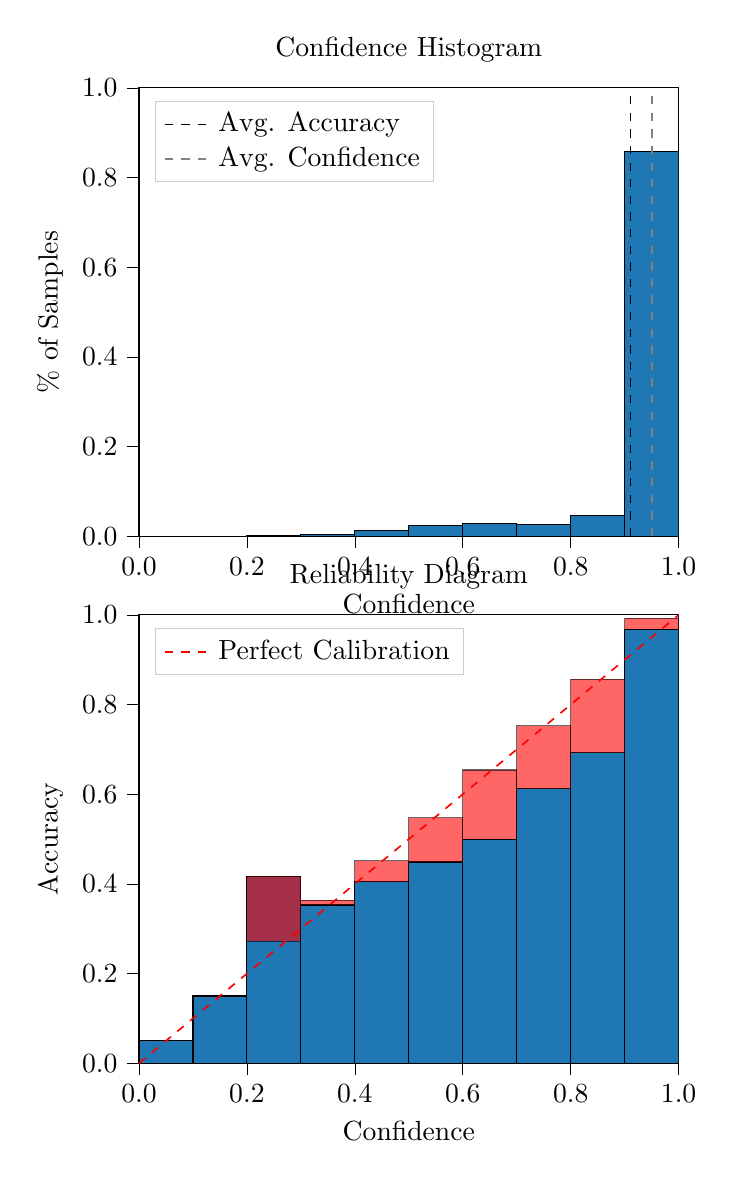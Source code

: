 % This file was created by tikzplotlib v0.9.8.
\begin{tikzpicture}

\definecolor{color0}{rgb}{0.122,0.467,0.706}

\begin{groupplot}[group style={group size=1 by 2}]
\nextgroupplot[
legend cell align={left},
legend style={
  fill opacity=0.8,
  draw opacity=1,
  text opacity=1,
  at={(0.03,0.97)},
  anchor=north west,
  draw=white!80!black
},
tick align=outside,
tick pos=left,
title={Confidence Histogram},
x grid style={white!69.02!black},
xlabel={Confidence},
xmin=0, xmax=1,
xtick style={color=black},
xtick={0,0.2,0.4,0.6,0.8,1},
xticklabels={0.0,0.2,0.4,0.6,0.8,1.0},
y grid style={white!69.02!black},
ylabel={\% of Samples},
ymin=0, ymax=1,
ytick style={color=black},
ytick={0,0.2,0.4,0.6,0.8,1},
yticklabels={0.0,0.2,0.4,0.6,0.8,1.0}
]
\draw[draw=black,fill=color0] (axis cs:-6.939e-18,0) rectangle (axis cs:0.1,0);
\draw[draw=black,fill=color0] (axis cs:0.1,0) rectangle (axis cs:0.2,0);
\draw[draw=black,fill=color0] (axis cs:0.2,0) rectangle (axis cs:0.3,0.001);
\draw[draw=black,fill=color0] (axis cs:0.3,0) rectangle (axis cs:0.4,0.003);
\draw[draw=black,fill=color0] (axis cs:0.4,0) rectangle (axis cs:0.5,0.013);
\draw[draw=black,fill=color0] (axis cs:0.5,0) rectangle (axis cs:0.6,0.023);
\draw[draw=black,fill=color0] (axis cs:0.6,0) rectangle (axis cs:0.7,0.028);
\draw[draw=black,fill=color0] (axis cs:0.7,0) rectangle (axis cs:0.8,0.027);
\draw[draw=black,fill=color0] (axis cs:0.8,0) rectangle (axis cs:0.9,0.047);
\draw[draw=black,fill=color0] (axis cs:0.9,0) rectangle (axis cs:1,0.858);
\addplot [semithick, black, dashed]
table {%
0.911 0
0.911 1
};
\addlegendentry{Avg. Accuracy}
\addplot [semithick, white!50.196!black, dashed]
table {%
0.951 0
0.951 1
};
\addlegendentry{Avg. Confidence}

\nextgroupplot[
legend cell align={left},
legend style={
  fill opacity=0.8,
  draw opacity=1,
  text opacity=1,
  at={(0.03,0.97)},
  anchor=north west,
  draw=white!80!black
},
tick align=outside,
tick pos=left,
title={Reliability Diagram},
x grid style={white!69.02!black},
xlabel={Confidence},
xmin=0, xmax=1,
xtick style={color=black},
xtick={0,0.2,0.4,0.6,0.8,1},
xticklabels={0.0,0.2,0.4,0.6,0.8,1.0},
y grid style={white!69.02!black},
ylabel={Accuracy},
ymin=0, ymax=1,
ytick style={color=black},
ytick={0,0.2,0.4,0.6,0.8,1},
yticklabels={0.0,0.2,0.4,0.6,0.8,1.0}
]
\draw[draw=black,fill=color0] (axis cs:-6.939e-18,0) rectangle (axis cs:0.1,0.05);
\draw[draw=black,fill=color0] (axis cs:0.1,0) rectangle (axis cs:0.2,0.15);
\draw[draw=black,fill=color0] (axis cs:0.2,0) rectangle (axis cs:0.3,0.417);
\draw[draw=black,fill=color0] (axis cs:0.3,0) rectangle (axis cs:0.4,0.353);
\draw[draw=black,fill=color0] (axis cs:0.4,0) rectangle (axis cs:0.5,0.405);
\draw[draw=black,fill=color0] (axis cs:0.5,0) rectangle (axis cs:0.6,0.449);
\draw[draw=black,fill=color0] (axis cs:0.6,0) rectangle (axis cs:0.7,0.5);
\draw[draw=black,fill=color0] (axis cs:0.7,0) rectangle (axis cs:0.8,0.612);
\draw[draw=black,fill=color0] (axis cs:0.8,0) rectangle (axis cs:0.9,0.693);
\draw[draw=black,fill=color0] (axis cs:0.9,0) rectangle (axis cs:1,0.968);
\draw[draw=black,fill=red,opacity=0.6] (axis cs:-6.939e-18,0.05) rectangle (axis cs:0.1,0.05);
\draw[draw=black,fill=red,opacity=0.6] (axis cs:0.1,0.15) rectangle (axis cs:0.2,0.15);
\draw[draw=black,fill=red,opacity=0.6] (axis cs:0.2,0.417) rectangle (axis cs:0.3,0.272);
\draw[draw=black,fill=red,opacity=0.6] (axis cs:0.3,0.353) rectangle (axis cs:0.4,0.364);
\draw[draw=black,fill=red,opacity=0.6] (axis cs:0.4,0.405) rectangle (axis cs:0.5,0.452);
\draw[draw=black,fill=red,opacity=0.6] (axis cs:0.5,0.449) rectangle (axis cs:0.6,0.548);
\draw[draw=black,fill=red,opacity=0.6] (axis cs:0.6,0.5) rectangle (axis cs:0.7,0.654);
\draw[draw=black,fill=red,opacity=0.6] (axis cs:0.7,0.612) rectangle (axis cs:0.8,0.753);
\draw[draw=black,fill=red,opacity=0.6] (axis cs:0.8,0.693) rectangle (axis cs:0.9,0.856);
\draw[draw=black,fill=red,opacity=0.6] (axis cs:0.9,0.968) rectangle (axis cs:1,0.993);
\addplot [semithick, red, dashed]
table {%
0 0
1 1
};
\addlegendentry{Perfect Calibration}
\end{groupplot}

\end{tikzpicture}
